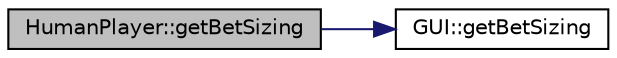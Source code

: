 digraph "HumanPlayer::getBetSizing"
{
 // INTERACTIVE_SVG=YES
 // LATEX_PDF_SIZE
  edge [fontname="Helvetica",fontsize="10",labelfontname="Helvetica",labelfontsize="10"];
  node [fontname="Helvetica",fontsize="10",shape=record];
  rankdir="LR";
  Node1 [label="HumanPlayer::getBetSizing",height=0.2,width=0.4,color="black", fillcolor="grey75", style="filled", fontcolor="black",tooltip="Gets the player's bet sizing during their turn."];
  Node1 -> Node2 [color="midnightblue",fontsize="10",style="solid",fontname="Helvetica"];
  Node2 [label="GUI::getBetSizing",height=0.2,width=0.4,color="black", fillcolor="white", style="filled",URL="$class_g_u_i.html#a62c09a07607f5f182e0318e7ff29fd04",tooltip="Prompts the user for bet sizing."];
}
